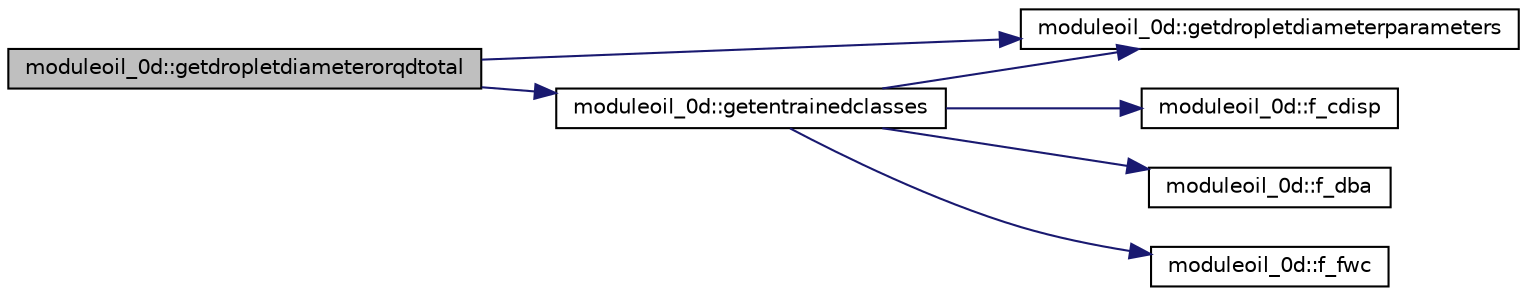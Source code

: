 digraph "moduleoil_0d::getdropletdiameterorqdtotal"
{
 // LATEX_PDF_SIZE
  edge [fontname="Helvetica",fontsize="10",labelfontname="Helvetica",labelfontsize="10"];
  node [fontname="Helvetica",fontsize="10",shape=record];
  rankdir="LR";
  Node1 [label="moduleoil_0d::getdropletdiameterorqdtotal",height=0.2,width=0.4,color="black", fillcolor="grey75", style="filled", fontcolor="black",tooltip=" "];
  Node1 -> Node2 [color="midnightblue",fontsize="10",style="solid",fontname="Helvetica"];
  Node2 [label="moduleoil_0d::getdropletdiameterparameters",height=0.2,width=0.4,color="black", fillcolor="white", style="filled",URL="$namespacemoduleoil__0d.html#a5770405ab41d32282fda45ba2d2750ef",tooltip=" "];
  Node1 -> Node3 [color="midnightblue",fontsize="10",style="solid",fontname="Helvetica"];
  Node3 [label="moduleoil_0d::getentrainedclasses",height=0.2,width=0.4,color="black", fillcolor="white", style="filled",URL="$namespacemoduleoil__0d.html#a3dc497493c2537b1f55d043f488bcb36",tooltip=" "];
  Node3 -> Node4 [color="midnightblue",fontsize="10",style="solid",fontname="Helvetica"];
  Node4 [label="moduleoil_0d::f_cdisp",height=0.2,width=0.4,color="black", fillcolor="white", style="filled",URL="$namespacemoduleoil__0d.html#aec999ef14a345781bcc8300cd1c2999f",tooltip=" "];
  Node3 -> Node5 [color="midnightblue",fontsize="10",style="solid",fontname="Helvetica"];
  Node5 [label="moduleoil_0d::f_dba",height=0.2,width=0.4,color="black", fillcolor="white", style="filled",URL="$namespacemoduleoil__0d.html#a4505ef2294ae0f155df322a4eac4bf20",tooltip=" "];
  Node3 -> Node6 [color="midnightblue",fontsize="10",style="solid",fontname="Helvetica"];
  Node6 [label="moduleoil_0d::f_fwc",height=0.2,width=0.4,color="black", fillcolor="white", style="filled",URL="$namespacemoduleoil__0d.html#a61a73c3b473d2b0773d7812c5c93cea0",tooltip=" "];
  Node3 -> Node2 [color="midnightblue",fontsize="10",style="solid",fontname="Helvetica"];
}

